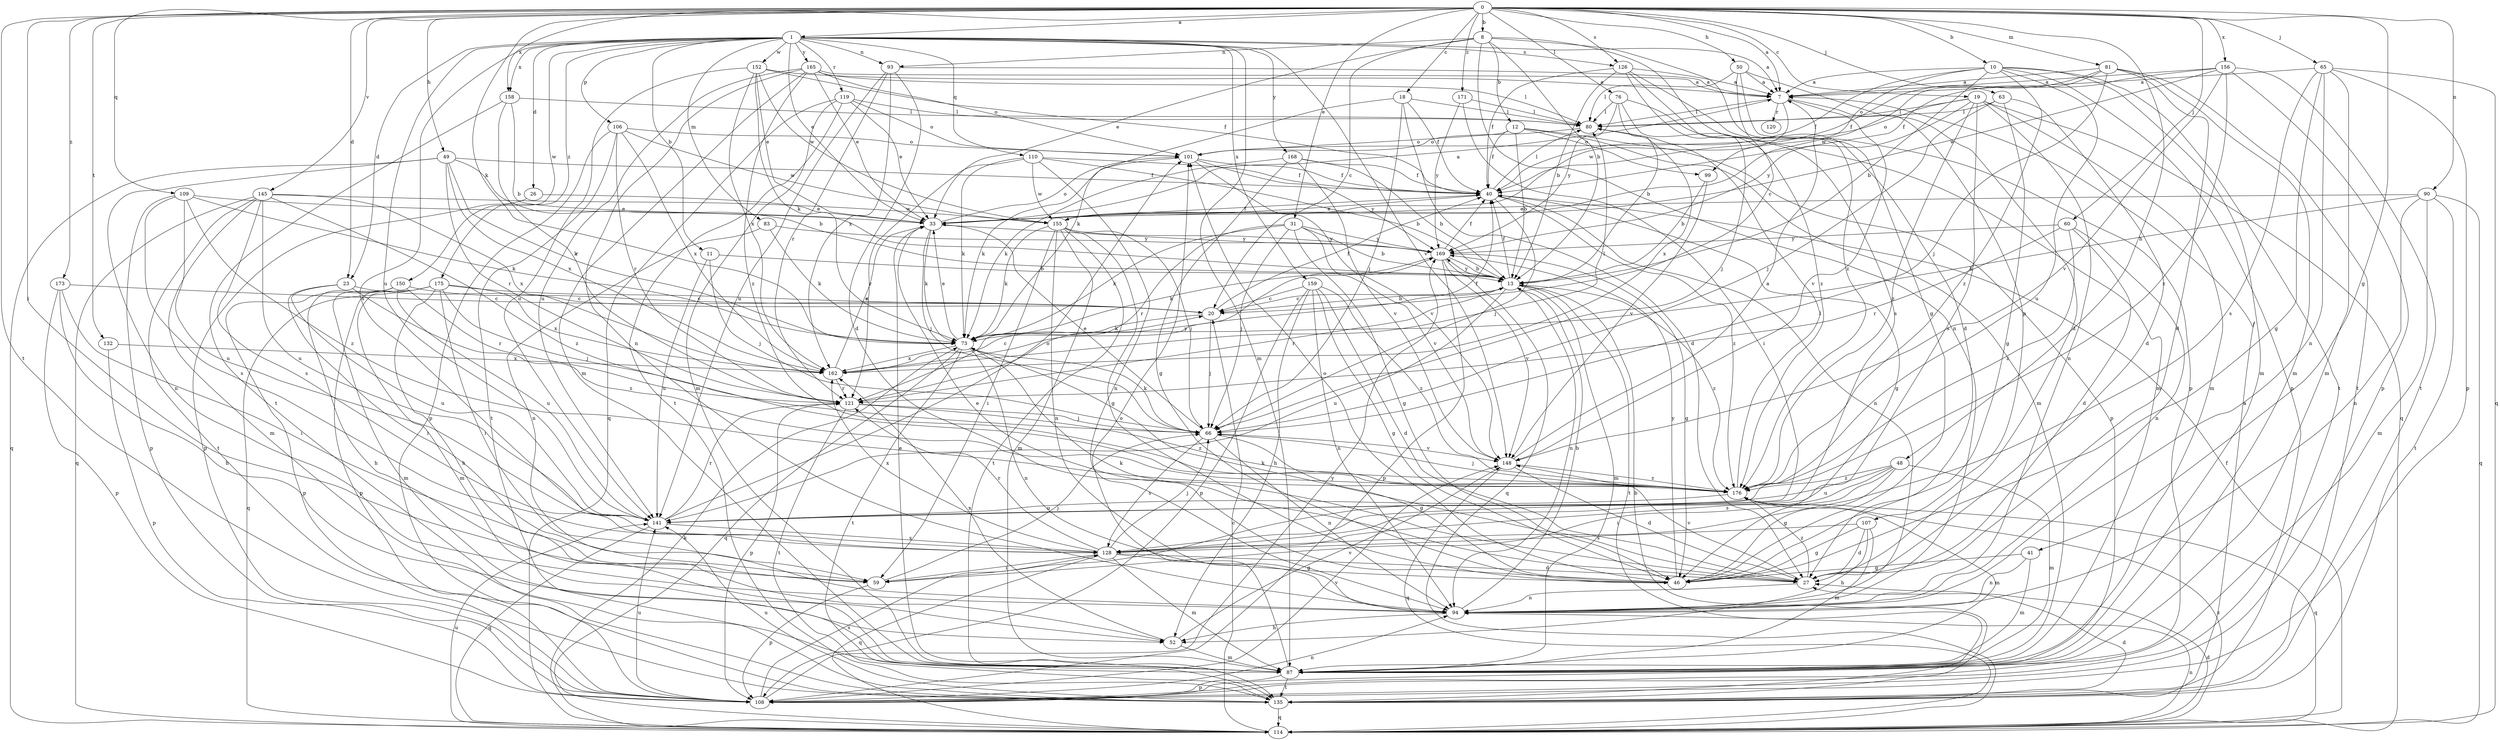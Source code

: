 strict digraph  {
0;
1;
7;
8;
10;
11;
12;
13;
18;
19;
20;
23;
26;
27;
31;
33;
40;
41;
46;
48;
49;
50;
52;
59;
60;
63;
65;
66;
73;
76;
80;
81;
83;
87;
90;
93;
94;
99;
101;
106;
107;
108;
109;
110;
114;
119;
120;
121;
126;
128;
132;
135;
141;
145;
148;
150;
152;
155;
156;
158;
159;
162;
165;
168;
169;
171;
173;
175;
176;
0 -> 1  [label=a];
0 -> 7  [label=a];
0 -> 8  [label=b];
0 -> 10  [label=b];
0 -> 18  [label=c];
0 -> 19  [label=c];
0 -> 23  [label=d];
0 -> 31  [label=e];
0 -> 41  [label=g];
0 -> 48  [label=h];
0 -> 49  [label=h];
0 -> 50  [label=h];
0 -> 59  [label=i];
0 -> 60  [label=j];
0 -> 63  [label=j];
0 -> 65  [label=j];
0 -> 73  [label=k];
0 -> 76  [label=l];
0 -> 81  [label=m];
0 -> 90  [label=n];
0 -> 109  [label=q];
0 -> 126  [label=s];
0 -> 132  [label=t];
0 -> 135  [label=t];
0 -> 145  [label=v];
0 -> 156  [label=x];
0 -> 158  [label=x];
0 -> 171  [label=z];
0 -> 173  [label=z];
1 -> 7  [label=a];
1 -> 11  [label=b];
1 -> 23  [label=d];
1 -> 26  [label=d];
1 -> 33  [label=e];
1 -> 83  [label=m];
1 -> 87  [label=m];
1 -> 93  [label=n];
1 -> 106  [label=p];
1 -> 110  [label=q];
1 -> 119  [label=r];
1 -> 126  [label=s];
1 -> 128  [label=s];
1 -> 141  [label=u];
1 -> 148  [label=v];
1 -> 150  [label=w];
1 -> 152  [label=w];
1 -> 158  [label=x];
1 -> 159  [label=x];
1 -> 165  [label=y];
1 -> 168  [label=y];
1 -> 175  [label=z];
7 -> 80  [label=l];
7 -> 107  [label=p];
7 -> 120  [label=r];
7 -> 148  [label=v];
7 -> 155  [label=w];
8 -> 12  [label=b];
8 -> 13  [label=b];
8 -> 20  [label=c];
8 -> 33  [label=e];
8 -> 46  [label=g];
8 -> 93  [label=n];
8 -> 94  [label=n];
8 -> 176  [label=z];
10 -> 7  [label=a];
10 -> 13  [label=b];
10 -> 40  [label=f];
10 -> 87  [label=m];
10 -> 99  [label=o];
10 -> 108  [label=p];
10 -> 135  [label=t];
10 -> 141  [label=u];
10 -> 176  [label=z];
11 -> 13  [label=b];
11 -> 66  [label=j];
11 -> 141  [label=u];
12 -> 13  [label=b];
12 -> 40  [label=f];
12 -> 87  [label=m];
12 -> 99  [label=o];
12 -> 101  [label=o];
12 -> 108  [label=p];
13 -> 20  [label=c];
13 -> 40  [label=f];
13 -> 87  [label=m];
13 -> 94  [label=n];
13 -> 121  [label=r];
13 -> 135  [label=t];
13 -> 141  [label=u];
13 -> 169  [label=y];
13 -> 176  [label=z];
18 -> 27  [label=d];
18 -> 40  [label=f];
18 -> 66  [label=j];
18 -> 73  [label=k];
18 -> 80  [label=l];
19 -> 80  [label=l];
19 -> 87  [label=m];
19 -> 94  [label=n];
19 -> 101  [label=o];
19 -> 114  [label=q];
19 -> 128  [label=s];
19 -> 169  [label=y];
19 -> 176  [label=z];
20 -> 13  [label=b];
20 -> 40  [label=f];
20 -> 66  [label=j];
20 -> 73  [label=k];
23 -> 20  [label=c];
23 -> 59  [label=i];
23 -> 141  [label=u];
23 -> 176  [label=z];
26 -> 33  [label=e];
26 -> 108  [label=p];
27 -> 33  [label=e];
27 -> 73  [label=k];
27 -> 94  [label=n];
27 -> 148  [label=v];
27 -> 176  [label=z];
31 -> 13  [label=b];
31 -> 46  [label=g];
31 -> 66  [label=j];
31 -> 73  [label=k];
31 -> 121  [label=r];
31 -> 148  [label=v];
31 -> 169  [label=y];
33 -> 7  [label=a];
33 -> 40  [label=f];
33 -> 66  [label=j];
33 -> 73  [label=k];
33 -> 101  [label=o];
33 -> 169  [label=y];
40 -> 33  [label=e];
40 -> 46  [label=g];
40 -> 66  [label=j];
40 -> 80  [label=l];
40 -> 94  [label=n];
40 -> 176  [label=z];
41 -> 46  [label=g];
41 -> 87  [label=m];
41 -> 94  [label=n];
46 -> 73  [label=k];
46 -> 101  [label=o];
46 -> 169  [label=y];
48 -> 46  [label=g];
48 -> 59  [label=i];
48 -> 87  [label=m];
48 -> 128  [label=s];
48 -> 141  [label=u];
48 -> 176  [label=z];
49 -> 13  [label=b];
49 -> 40  [label=f];
49 -> 73  [label=k];
49 -> 94  [label=n];
49 -> 114  [label=q];
49 -> 121  [label=r];
49 -> 162  [label=x];
50 -> 7  [label=a];
50 -> 20  [label=c];
50 -> 27  [label=d];
50 -> 80  [label=l];
50 -> 108  [label=p];
52 -> 87  [label=m];
52 -> 148  [label=v];
52 -> 162  [label=x];
59 -> 66  [label=j];
59 -> 108  [label=p];
60 -> 27  [label=d];
60 -> 94  [label=n];
60 -> 121  [label=r];
60 -> 169  [label=y];
60 -> 176  [label=z];
63 -> 27  [label=d];
63 -> 46  [label=g];
63 -> 66  [label=j];
63 -> 80  [label=l];
65 -> 7  [label=a];
65 -> 46  [label=g];
65 -> 87  [label=m];
65 -> 94  [label=n];
65 -> 108  [label=p];
65 -> 114  [label=q];
65 -> 128  [label=s];
66 -> 33  [label=e];
66 -> 46  [label=g];
66 -> 73  [label=k];
66 -> 94  [label=n];
66 -> 128  [label=s];
66 -> 148  [label=v];
73 -> 33  [label=e];
73 -> 94  [label=n];
73 -> 114  [label=q];
73 -> 135  [label=t];
73 -> 162  [label=x];
76 -> 13  [label=b];
76 -> 66  [label=j];
76 -> 80  [label=l];
76 -> 87  [label=m];
76 -> 169  [label=y];
80 -> 101  [label=o];
80 -> 162  [label=x];
81 -> 7  [label=a];
81 -> 27  [label=d];
81 -> 40  [label=f];
81 -> 66  [label=j];
81 -> 87  [label=m];
81 -> 135  [label=t];
81 -> 155  [label=w];
83 -> 73  [label=k];
83 -> 94  [label=n];
83 -> 169  [label=y];
87 -> 33  [label=e];
87 -> 101  [label=o];
87 -> 108  [label=p];
87 -> 135  [label=t];
90 -> 33  [label=e];
90 -> 73  [label=k];
90 -> 87  [label=m];
90 -> 94  [label=n];
90 -> 114  [label=q];
90 -> 135  [label=t];
93 -> 7  [label=a];
93 -> 27  [label=d];
93 -> 121  [label=r];
93 -> 141  [label=u];
93 -> 162  [label=x];
94 -> 13  [label=b];
94 -> 52  [label=h];
99 -> 13  [label=b];
99 -> 148  [label=v];
101 -> 40  [label=f];
101 -> 73  [label=k];
101 -> 148  [label=v];
101 -> 169  [label=y];
106 -> 101  [label=o];
106 -> 108  [label=p];
106 -> 121  [label=r];
106 -> 135  [label=t];
106 -> 155  [label=w];
106 -> 162  [label=x];
107 -> 27  [label=d];
107 -> 46  [label=g];
107 -> 52  [label=h];
107 -> 87  [label=m];
107 -> 128  [label=s];
108 -> 94  [label=n];
108 -> 128  [label=s];
108 -> 141  [label=u];
108 -> 148  [label=v];
108 -> 169  [label=y];
109 -> 33  [label=e];
109 -> 73  [label=k];
109 -> 108  [label=p];
109 -> 128  [label=s];
109 -> 141  [label=u];
109 -> 176  [label=z];
110 -> 13  [label=b];
110 -> 40  [label=f];
110 -> 73  [label=k];
110 -> 94  [label=n];
110 -> 121  [label=r];
110 -> 155  [label=w];
114 -> 20  [label=c];
114 -> 27  [label=d];
114 -> 40  [label=f];
114 -> 73  [label=k];
114 -> 94  [label=n];
114 -> 141  [label=u];
114 -> 176  [label=z];
119 -> 33  [label=e];
119 -> 80  [label=l];
119 -> 87  [label=m];
119 -> 101  [label=o];
119 -> 114  [label=q];
119 -> 135  [label=t];
121 -> 66  [label=j];
121 -> 108  [label=p];
121 -> 135  [label=t];
121 -> 169  [label=y];
121 -> 176  [label=z];
126 -> 7  [label=a];
126 -> 13  [label=b];
126 -> 27  [label=d];
126 -> 40  [label=f];
126 -> 128  [label=s];
126 -> 176  [label=z];
128 -> 27  [label=d];
128 -> 46  [label=g];
128 -> 59  [label=i];
128 -> 66  [label=j];
128 -> 87  [label=m];
128 -> 114  [label=q];
128 -> 121  [label=r];
128 -> 162  [label=x];
132 -> 108  [label=p];
132 -> 162  [label=x];
135 -> 7  [label=a];
135 -> 13  [label=b];
135 -> 27  [label=d];
135 -> 114  [label=q];
135 -> 141  [label=u];
141 -> 101  [label=o];
141 -> 114  [label=q];
141 -> 121  [label=r];
141 -> 128  [label=s];
145 -> 87  [label=m];
145 -> 114  [label=q];
145 -> 128  [label=s];
145 -> 135  [label=t];
145 -> 141  [label=u];
145 -> 155  [label=w];
145 -> 162  [label=x];
145 -> 176  [label=z];
148 -> 7  [label=a];
148 -> 27  [label=d];
148 -> 114  [label=q];
148 -> 176  [label=z];
150 -> 20  [label=c];
150 -> 52  [label=h];
150 -> 87  [label=m];
150 -> 108  [label=p];
150 -> 121  [label=r];
150 -> 141  [label=u];
152 -> 7  [label=a];
152 -> 33  [label=e];
152 -> 40  [label=f];
152 -> 73  [label=k];
152 -> 141  [label=u];
152 -> 155  [label=w];
152 -> 162  [label=x];
155 -> 46  [label=g];
155 -> 59  [label=i];
155 -> 66  [label=j];
155 -> 73  [label=k];
155 -> 87  [label=m];
155 -> 94  [label=n];
155 -> 135  [label=t];
155 -> 169  [label=y];
156 -> 7  [label=a];
156 -> 40  [label=f];
156 -> 108  [label=p];
156 -> 135  [label=t];
156 -> 148  [label=v];
156 -> 155  [label=w];
156 -> 176  [label=z];
158 -> 13  [label=b];
158 -> 80  [label=l];
158 -> 121  [label=r];
158 -> 135  [label=t];
159 -> 20  [label=c];
159 -> 27  [label=d];
159 -> 46  [label=g];
159 -> 52  [label=h];
159 -> 94  [label=n];
159 -> 108  [label=p];
159 -> 176  [label=z];
162 -> 20  [label=c];
162 -> 33  [label=e];
162 -> 40  [label=f];
162 -> 80  [label=l];
162 -> 121  [label=r];
165 -> 7  [label=a];
165 -> 33  [label=e];
165 -> 80  [label=l];
165 -> 87  [label=m];
165 -> 94  [label=n];
165 -> 101  [label=o];
165 -> 141  [label=u];
165 -> 176  [label=z];
168 -> 13  [label=b];
168 -> 40  [label=f];
168 -> 46  [label=g];
168 -> 73  [label=k];
168 -> 148  [label=v];
169 -> 13  [label=b];
169 -> 40  [label=f];
169 -> 46  [label=g];
169 -> 73  [label=k];
169 -> 108  [label=p];
169 -> 114  [label=q];
169 -> 148  [label=v];
171 -> 59  [label=i];
171 -> 80  [label=l];
171 -> 169  [label=y];
173 -> 20  [label=c];
173 -> 52  [label=h];
173 -> 59  [label=i];
173 -> 108  [label=p];
175 -> 20  [label=c];
175 -> 52  [label=h];
175 -> 59  [label=i];
175 -> 66  [label=j];
175 -> 87  [label=m];
175 -> 108  [label=p];
175 -> 114  [label=q];
175 -> 162  [label=x];
176 -> 66  [label=j];
176 -> 80  [label=l];
176 -> 87  [label=m];
176 -> 114  [label=q];
176 -> 141  [label=u];
}
